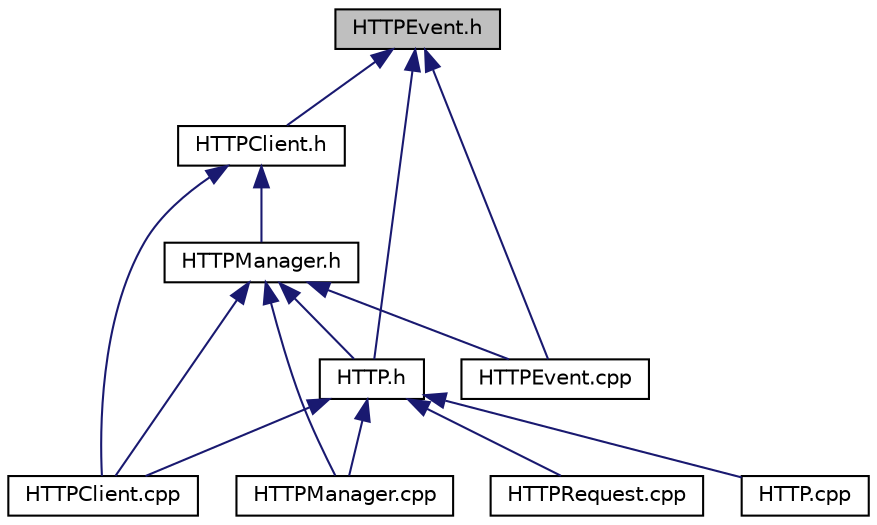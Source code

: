 digraph G
{
  edge [fontname="Helvetica",fontsize="10",labelfontname="Helvetica",labelfontsize="10"];
  node [fontname="Helvetica",fontsize="10",shape=record];
  Node1 [label="HTTPEvent.h",height=0.2,width=0.4,color="black", fillcolor="grey75", style="filled" fontcolor="black"];
  Node1 -> Node2 [dir="back",color="midnightblue",fontsize="10",style="solid",fontname="Helvetica"];
  Node2 [label="HTTPClient.h",height=0.2,width=0.4,color="black", fillcolor="white", style="filled",URL="$_h_t_t_p_client_8h.html",tooltip="요청 및 응답을 처리하는 private 클래스"];
  Node2 -> Node3 [dir="back",color="midnightblue",fontsize="10",style="solid",fontname="Helvetica"];
  Node3 [label="HTTPManager.h",height=0.2,width=0.4,color="black", fillcolor="white", style="filled",URL="$_h_t_t_p_manager_8h.html",tooltip="HTTPEvent들을 관리하는 Manager."];
  Node3 -> Node4 [dir="back",color="midnightblue",fontsize="10",style="solid",fontname="Helvetica"];
  Node4 [label="HTTP.h",height=0.2,width=0.4,color="black", fillcolor="white", style="filled",URL="$_h_t_t_p_8h.html",tooltip="HTTP_cpp 관련 Util 함수들과 Include."];
  Node4 -> Node5 [dir="back",color="midnightblue",fontsize="10",style="solid",fontname="Helvetica"];
  Node5 [label="HTTP.cpp",height=0.2,width=0.4,color="black", fillcolor="white", style="filled",URL="$_h_t_t_p_8cpp.html"];
  Node4 -> Node6 [dir="back",color="midnightblue",fontsize="10",style="solid",fontname="Helvetica"];
  Node6 [label="HTTPClient.cpp",height=0.2,width=0.4,color="black", fillcolor="white", style="filled",URL="$_h_t_t_p_client_8cpp.html"];
  Node4 -> Node7 [dir="back",color="midnightblue",fontsize="10",style="solid",fontname="Helvetica"];
  Node7 [label="HTTPManager.cpp",height=0.2,width=0.4,color="black", fillcolor="white", style="filled",URL="$_h_t_t_p_manager_8cpp.html"];
  Node4 -> Node8 [dir="back",color="midnightblue",fontsize="10",style="solid",fontname="Helvetica"];
  Node8 [label="HTTPRequest.cpp",height=0.2,width=0.4,color="black", fillcolor="white", style="filled",URL="$_h_t_t_p_request_8cpp.html"];
  Node3 -> Node6 [dir="back",color="midnightblue",fontsize="10",style="solid",fontname="Helvetica"];
  Node3 -> Node9 [dir="back",color="midnightblue",fontsize="10",style="solid",fontname="Helvetica"];
  Node9 [label="HTTPEvent.cpp",height=0.2,width=0.4,color="black", fillcolor="white", style="filled",URL="$_h_t_t_p_event_8cpp.html"];
  Node3 -> Node7 [dir="back",color="midnightblue",fontsize="10",style="solid",fontname="Helvetica"];
  Node2 -> Node6 [dir="back",color="midnightblue",fontsize="10",style="solid",fontname="Helvetica"];
  Node1 -> Node4 [dir="back",color="midnightblue",fontsize="10",style="solid",fontname="Helvetica"];
  Node1 -> Node9 [dir="back",color="midnightblue",fontsize="10",style="solid",fontname="Helvetica"];
}
